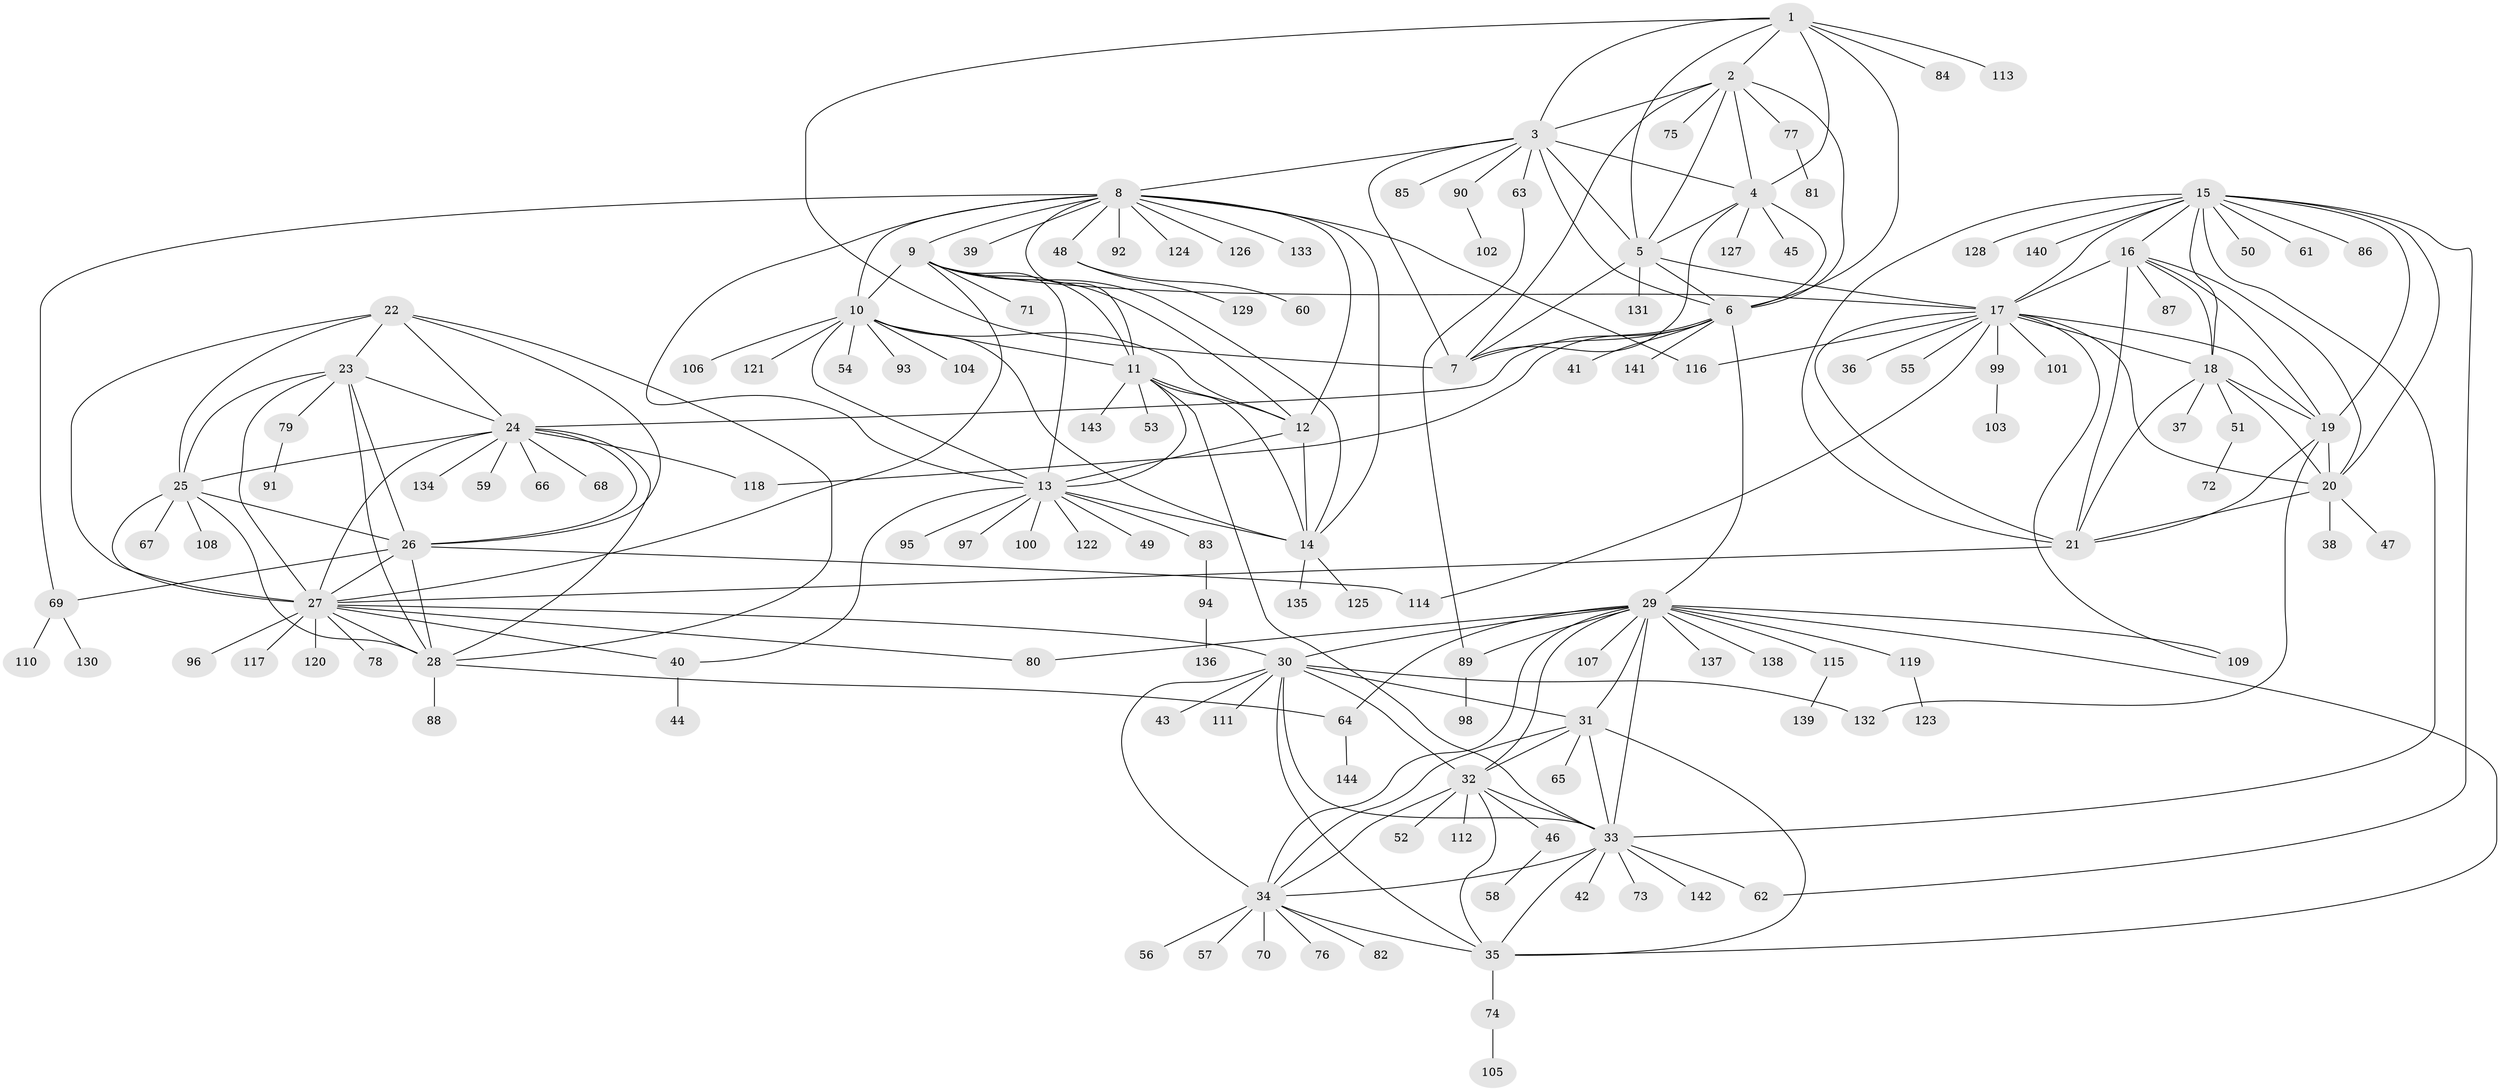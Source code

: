 // coarse degree distribution, {7: 0.046511627906976744, 6: 0.046511627906976744, 9: 0.03488372093023256, 8: 0.03488372093023256, 15: 0.011627906976744186, 5: 0.023255813953488372, 3: 0.023255813953488372, 4: 0.023255813953488372, 12: 0.03488372093023256, 1: 0.6511627906976745, 2: 0.06976744186046512}
// Generated by graph-tools (version 1.1) at 2025/19/03/04/25 18:19:46]
// undirected, 144 vertices, 235 edges
graph export_dot {
graph [start="1"]
  node [color=gray90,style=filled];
  1;
  2;
  3;
  4;
  5;
  6;
  7;
  8;
  9;
  10;
  11;
  12;
  13;
  14;
  15;
  16;
  17;
  18;
  19;
  20;
  21;
  22;
  23;
  24;
  25;
  26;
  27;
  28;
  29;
  30;
  31;
  32;
  33;
  34;
  35;
  36;
  37;
  38;
  39;
  40;
  41;
  42;
  43;
  44;
  45;
  46;
  47;
  48;
  49;
  50;
  51;
  52;
  53;
  54;
  55;
  56;
  57;
  58;
  59;
  60;
  61;
  62;
  63;
  64;
  65;
  66;
  67;
  68;
  69;
  70;
  71;
  72;
  73;
  74;
  75;
  76;
  77;
  78;
  79;
  80;
  81;
  82;
  83;
  84;
  85;
  86;
  87;
  88;
  89;
  90;
  91;
  92;
  93;
  94;
  95;
  96;
  97;
  98;
  99;
  100;
  101;
  102;
  103;
  104;
  105;
  106;
  107;
  108;
  109;
  110;
  111;
  112;
  113;
  114;
  115;
  116;
  117;
  118;
  119;
  120;
  121;
  122;
  123;
  124;
  125;
  126;
  127;
  128;
  129;
  130;
  131;
  132;
  133;
  134;
  135;
  136;
  137;
  138;
  139;
  140;
  141;
  142;
  143;
  144;
  1 -- 2;
  1 -- 3;
  1 -- 4;
  1 -- 5;
  1 -- 6;
  1 -- 7;
  1 -- 84;
  1 -- 113;
  2 -- 3;
  2 -- 4;
  2 -- 5;
  2 -- 6;
  2 -- 7;
  2 -- 75;
  2 -- 77;
  3 -- 4;
  3 -- 5;
  3 -- 6;
  3 -- 7;
  3 -- 8;
  3 -- 63;
  3 -- 85;
  3 -- 90;
  4 -- 5;
  4 -- 6;
  4 -- 7;
  4 -- 45;
  4 -- 127;
  5 -- 6;
  5 -- 7;
  5 -- 17;
  5 -- 131;
  6 -- 7;
  6 -- 24;
  6 -- 29;
  6 -- 41;
  6 -- 118;
  6 -- 141;
  8 -- 9;
  8 -- 10;
  8 -- 11;
  8 -- 12;
  8 -- 13;
  8 -- 14;
  8 -- 39;
  8 -- 48;
  8 -- 69;
  8 -- 92;
  8 -- 116;
  8 -- 124;
  8 -- 126;
  8 -- 133;
  9 -- 10;
  9 -- 11;
  9 -- 12;
  9 -- 13;
  9 -- 14;
  9 -- 17;
  9 -- 27;
  9 -- 71;
  10 -- 11;
  10 -- 12;
  10 -- 13;
  10 -- 14;
  10 -- 54;
  10 -- 93;
  10 -- 104;
  10 -- 106;
  10 -- 121;
  11 -- 12;
  11 -- 13;
  11 -- 14;
  11 -- 33;
  11 -- 53;
  11 -- 143;
  12 -- 13;
  12 -- 14;
  13 -- 14;
  13 -- 40;
  13 -- 49;
  13 -- 83;
  13 -- 95;
  13 -- 97;
  13 -- 100;
  13 -- 122;
  14 -- 125;
  14 -- 135;
  15 -- 16;
  15 -- 17;
  15 -- 18;
  15 -- 19;
  15 -- 20;
  15 -- 21;
  15 -- 33;
  15 -- 50;
  15 -- 61;
  15 -- 62;
  15 -- 86;
  15 -- 128;
  15 -- 140;
  16 -- 17;
  16 -- 18;
  16 -- 19;
  16 -- 20;
  16 -- 21;
  16 -- 87;
  17 -- 18;
  17 -- 19;
  17 -- 20;
  17 -- 21;
  17 -- 36;
  17 -- 55;
  17 -- 99;
  17 -- 101;
  17 -- 109;
  17 -- 114;
  17 -- 116;
  18 -- 19;
  18 -- 20;
  18 -- 21;
  18 -- 37;
  18 -- 51;
  19 -- 20;
  19 -- 21;
  19 -- 132;
  20 -- 21;
  20 -- 38;
  20 -- 47;
  21 -- 27;
  22 -- 23;
  22 -- 24;
  22 -- 25;
  22 -- 26;
  22 -- 27;
  22 -- 28;
  23 -- 24;
  23 -- 25;
  23 -- 26;
  23 -- 27;
  23 -- 28;
  23 -- 79;
  24 -- 25;
  24 -- 26;
  24 -- 27;
  24 -- 28;
  24 -- 59;
  24 -- 66;
  24 -- 68;
  24 -- 118;
  24 -- 134;
  25 -- 26;
  25 -- 27;
  25 -- 28;
  25 -- 67;
  25 -- 108;
  26 -- 27;
  26 -- 28;
  26 -- 69;
  26 -- 114;
  27 -- 28;
  27 -- 30;
  27 -- 40;
  27 -- 78;
  27 -- 80;
  27 -- 96;
  27 -- 117;
  27 -- 120;
  28 -- 64;
  28 -- 88;
  29 -- 30;
  29 -- 31;
  29 -- 32;
  29 -- 33;
  29 -- 34;
  29 -- 35;
  29 -- 64;
  29 -- 80;
  29 -- 89;
  29 -- 107;
  29 -- 109;
  29 -- 115;
  29 -- 119;
  29 -- 137;
  29 -- 138;
  30 -- 31;
  30 -- 32;
  30 -- 33;
  30 -- 34;
  30 -- 35;
  30 -- 43;
  30 -- 111;
  30 -- 132;
  31 -- 32;
  31 -- 33;
  31 -- 34;
  31 -- 35;
  31 -- 65;
  32 -- 33;
  32 -- 34;
  32 -- 35;
  32 -- 46;
  32 -- 52;
  32 -- 112;
  33 -- 34;
  33 -- 35;
  33 -- 42;
  33 -- 62;
  33 -- 73;
  33 -- 142;
  34 -- 35;
  34 -- 56;
  34 -- 57;
  34 -- 70;
  34 -- 76;
  34 -- 82;
  35 -- 74;
  40 -- 44;
  46 -- 58;
  48 -- 60;
  48 -- 129;
  51 -- 72;
  63 -- 89;
  64 -- 144;
  69 -- 110;
  69 -- 130;
  74 -- 105;
  77 -- 81;
  79 -- 91;
  83 -- 94;
  89 -- 98;
  90 -- 102;
  94 -- 136;
  99 -- 103;
  115 -- 139;
  119 -- 123;
}
